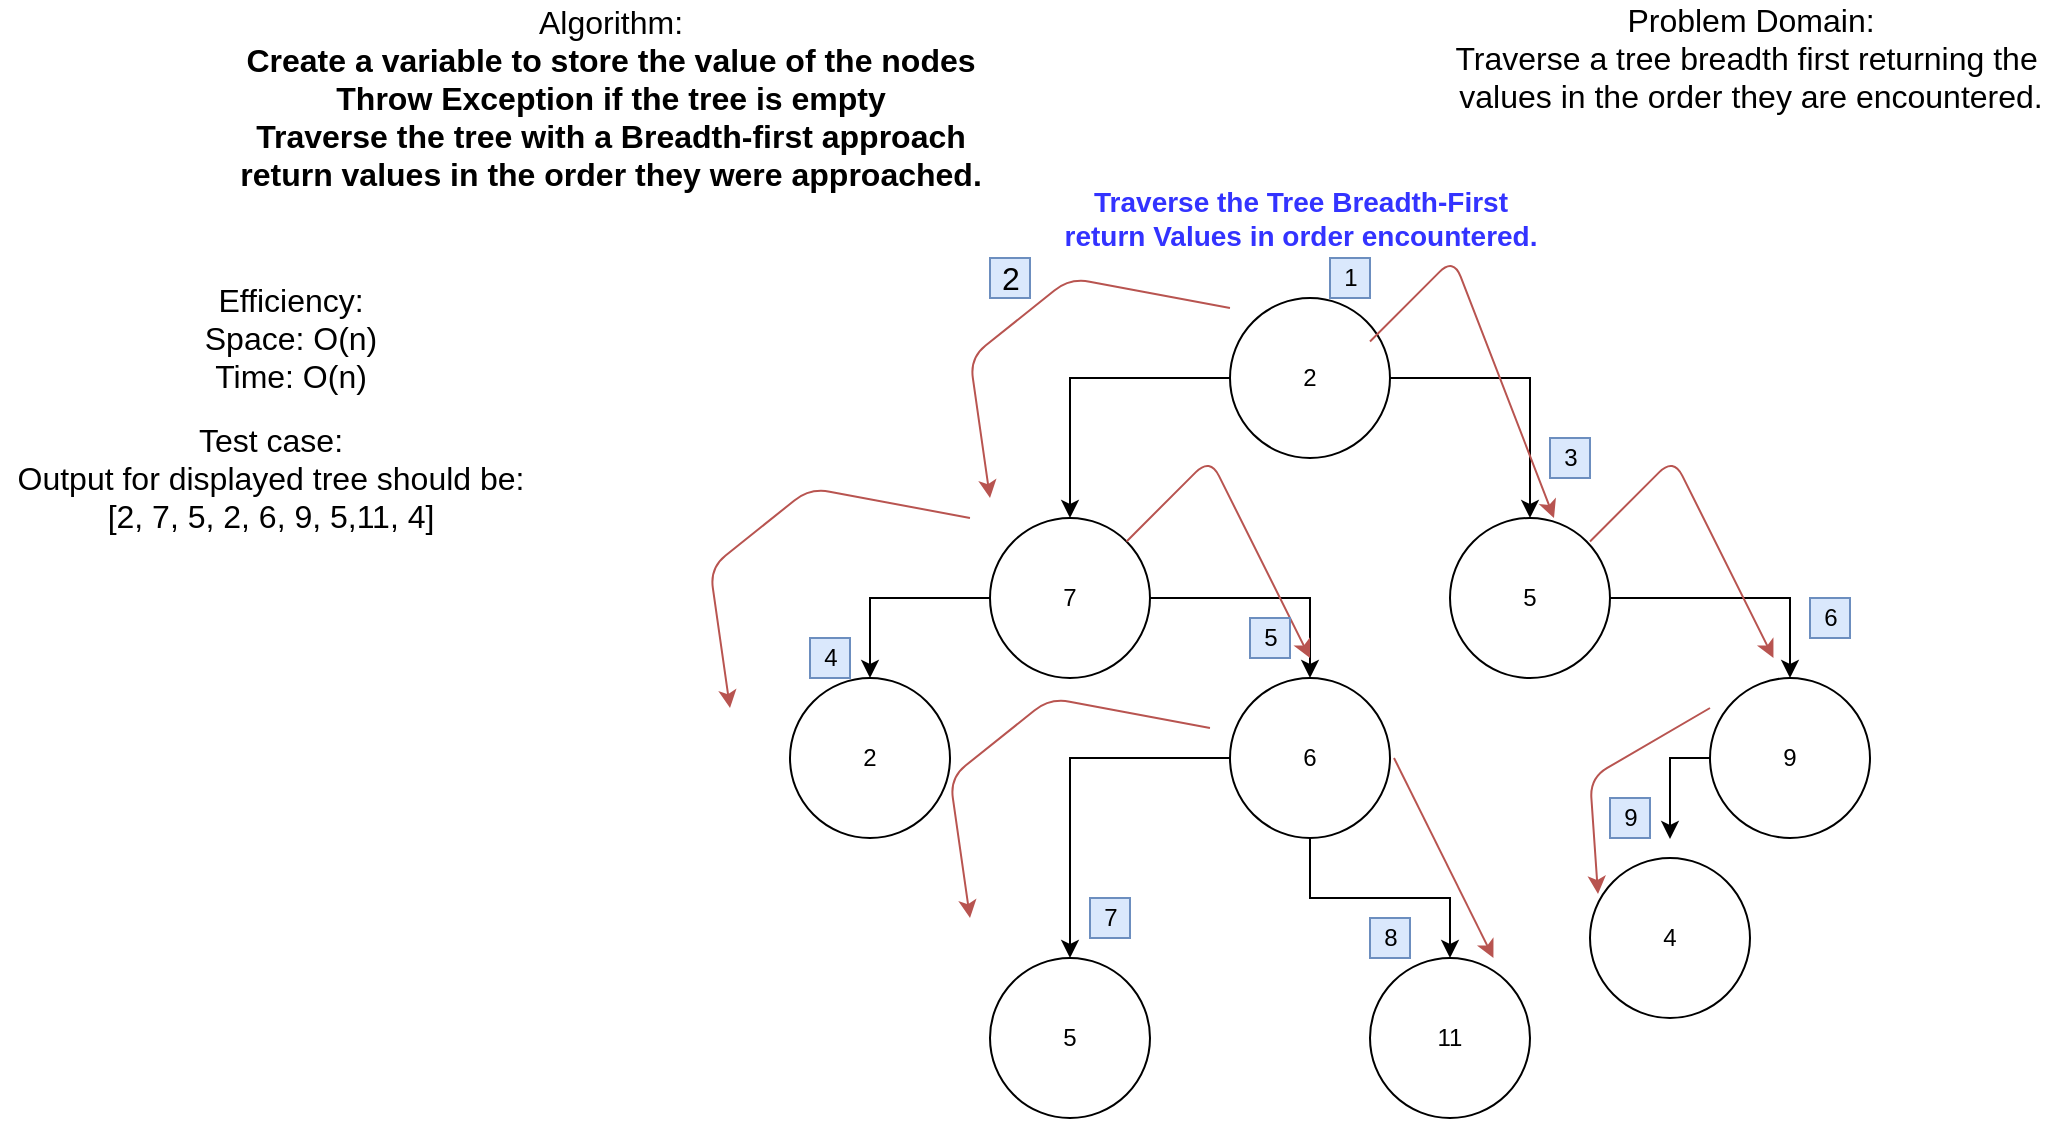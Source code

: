 <mxfile version="14.6.0" type="device"><diagram id="NUmE7xEPIxpXjOJBN2xn" name="Page-1"><mxGraphModel dx="2272" dy="762" grid="1" gridSize="10" guides="1" tooltips="1" connect="1" arrows="1" fold="1" page="1" pageScale="1" pageWidth="850" pageHeight="1100" math="0" shadow="0"><root><mxCell id="0"/><mxCell id="1" parent="0"/><mxCell id="6MChvGFRF95z8cJLNWbh-14" style="edgeStyle=orthogonalEdgeStyle;rounded=0;orthogonalLoop=1;jettySize=auto;html=1;entryX=0.5;entryY=0;entryDx=0;entryDy=0;" edge="1" parent="1" source="6MChvGFRF95z8cJLNWbh-1" target="6MChvGFRF95z8cJLNWbh-3"><mxGeometry relative="1" as="geometry"/></mxCell><mxCell id="6MChvGFRF95z8cJLNWbh-16" style="edgeStyle=orthogonalEdgeStyle;rounded=0;orthogonalLoop=1;jettySize=auto;html=1;" edge="1" parent="1" source="6MChvGFRF95z8cJLNWbh-1" target="6MChvGFRF95z8cJLNWbh-2"><mxGeometry relative="1" as="geometry"/></mxCell><mxCell id="6MChvGFRF95z8cJLNWbh-1" value="6" style="ellipse;whiteSpace=wrap;html=1;aspect=fixed;" vertex="1" parent="1"><mxGeometry x="380" y="350" width="80" height="80" as="geometry"/></mxCell><mxCell id="6MChvGFRF95z8cJLNWbh-2" value="11" style="ellipse;whiteSpace=wrap;html=1;aspect=fixed;" vertex="1" parent="1"><mxGeometry x="450" y="490" width="80" height="80" as="geometry"/></mxCell><mxCell id="6MChvGFRF95z8cJLNWbh-3" value="5" style="ellipse;whiteSpace=wrap;html=1;aspect=fixed;" vertex="1" parent="1"><mxGeometry x="260" y="490" width="80" height="80" as="geometry"/></mxCell><mxCell id="6MChvGFRF95z8cJLNWbh-18" style="edgeStyle=orthogonalEdgeStyle;rounded=0;orthogonalLoop=1;jettySize=auto;html=1;" edge="1" parent="1" source="6MChvGFRF95z8cJLNWbh-4"><mxGeometry relative="1" as="geometry"><mxPoint x="600" y="430" as="targetPoint"/></mxGeometry></mxCell><mxCell id="6MChvGFRF95z8cJLNWbh-4" value="9" style="ellipse;whiteSpace=wrap;html=1;aspect=fixed;" vertex="1" parent="1"><mxGeometry x="620" y="350" width="80" height="80" as="geometry"/></mxCell><mxCell id="6MChvGFRF95z8cJLNWbh-5" value="2" style="ellipse;whiteSpace=wrap;html=1;aspect=fixed;" vertex="1" parent="1"><mxGeometry x="160" y="350" width="80" height="80" as="geometry"/></mxCell><mxCell id="6MChvGFRF95z8cJLNWbh-17" style="edgeStyle=orthogonalEdgeStyle;rounded=0;orthogonalLoop=1;jettySize=auto;html=1;entryX=0.5;entryY=0;entryDx=0;entryDy=0;" edge="1" parent="1" source="6MChvGFRF95z8cJLNWbh-6" target="6MChvGFRF95z8cJLNWbh-4"><mxGeometry relative="1" as="geometry"/></mxCell><mxCell id="6MChvGFRF95z8cJLNWbh-6" value="5" style="ellipse;whiteSpace=wrap;html=1;aspect=fixed;" vertex="1" parent="1"><mxGeometry x="490" y="270" width="80" height="80" as="geometry"/></mxCell><mxCell id="6MChvGFRF95z8cJLNWbh-12" style="edgeStyle=orthogonalEdgeStyle;rounded=0;orthogonalLoop=1;jettySize=auto;html=1;entryX=0.5;entryY=0;entryDx=0;entryDy=0;" edge="1" parent="1" source="6MChvGFRF95z8cJLNWbh-7" target="6MChvGFRF95z8cJLNWbh-5"><mxGeometry relative="1" as="geometry"/></mxCell><mxCell id="6MChvGFRF95z8cJLNWbh-13" style="edgeStyle=orthogonalEdgeStyle;rounded=0;orthogonalLoop=1;jettySize=auto;html=1;entryX=0.5;entryY=0;entryDx=0;entryDy=0;" edge="1" parent="1" source="6MChvGFRF95z8cJLNWbh-7" target="6MChvGFRF95z8cJLNWbh-1"><mxGeometry relative="1" as="geometry"/></mxCell><mxCell id="6MChvGFRF95z8cJLNWbh-7" value="7" style="ellipse;whiteSpace=wrap;html=1;aspect=fixed;" vertex="1" parent="1"><mxGeometry x="260" y="270" width="80" height="80" as="geometry"/></mxCell><mxCell id="6MChvGFRF95z8cJLNWbh-10" style="edgeStyle=orthogonalEdgeStyle;rounded=0;orthogonalLoop=1;jettySize=auto;html=1;" edge="1" parent="1" source="6MChvGFRF95z8cJLNWbh-8" target="6MChvGFRF95z8cJLNWbh-6"><mxGeometry relative="1" as="geometry"><Array as="points"><mxPoint x="530" y="200"/></Array></mxGeometry></mxCell><mxCell id="6MChvGFRF95z8cJLNWbh-11" style="edgeStyle=orthogonalEdgeStyle;rounded=0;orthogonalLoop=1;jettySize=auto;html=1;" edge="1" parent="1" source="6MChvGFRF95z8cJLNWbh-8" target="6MChvGFRF95z8cJLNWbh-7"><mxGeometry relative="1" as="geometry"/></mxCell><mxCell id="6MChvGFRF95z8cJLNWbh-8" value="2" style="ellipse;whiteSpace=wrap;html=1;aspect=fixed;" vertex="1" parent="1"><mxGeometry x="380" y="160" width="80" height="80" as="geometry"/></mxCell><mxCell id="6MChvGFRF95z8cJLNWbh-9" value="4" style="ellipse;whiteSpace=wrap;html=1;aspect=fixed;" vertex="1" parent="1"><mxGeometry x="560" y="440" width="80" height="80" as="geometry"/></mxCell><mxCell id="6MChvGFRF95z8cJLNWbh-19" value="&lt;span style=&quot;font-size: 16px&quot;&gt;&lt;span style=&quot;font-weight: normal&quot;&gt;Algorithm:&lt;br&gt;&lt;/span&gt;Create a variable to store the value of the nodes&lt;br&gt;Throw Exception if the tree is empty&lt;br&gt;Traverse the tree with a Breadth-first approach&lt;br&gt;return values in the order they were approached.&lt;br&gt;&lt;/span&gt;" style="text;html=1;align=center;verticalAlign=middle;resizable=0;points=[];autosize=1;strokeColor=none;fontStyle=1" vertex="1" parent="1"><mxGeometry x="-125" y="20" width="390" height="80" as="geometry"/></mxCell><mxCell id="6MChvGFRF95z8cJLNWbh-20" value="&lt;font style=&quot;font-size: 16px&quot;&gt;Efficiency:&lt;br&gt;Space: O(n)&lt;br&gt;Time: O(n)&lt;/font&gt;" style="text;html=1;align=center;verticalAlign=middle;resizable=0;points=[];autosize=1;strokeColor=none;" vertex="1" parent="1"><mxGeometry x="-140" y="155" width="100" height="50" as="geometry"/></mxCell><mxCell id="6MChvGFRF95z8cJLNWbh-21" value="&lt;font color=&quot;#3333ff&quot; style=&quot;font-size: 14px&quot;&gt;&lt;b&gt;Traverse the Tree Breadth-First&lt;br&gt;return Values in order encountered.&lt;/b&gt;&lt;br&gt;&lt;/font&gt;" style="text;html=1;align=center;verticalAlign=middle;resizable=0;points=[];autosize=1;strokeColor=none;" vertex="1" parent="1"><mxGeometry x="290" y="100" width="250" height="40" as="geometry"/></mxCell><mxCell id="6MChvGFRF95z8cJLNWbh-22" value="&lt;font style=&quot;font-size: 16px&quot;&gt;Problem Domain:&lt;br&gt;Traverse a tree breadth first returning the&amp;nbsp;&lt;br&gt;values in the order they are encountered.&lt;/font&gt;" style="text;html=1;align=center;verticalAlign=middle;resizable=0;points=[];autosize=1;strokeColor=none;" vertex="1" parent="1"><mxGeometry x="485" y="15" width="310" height="50" as="geometry"/></mxCell><mxCell id="6MChvGFRF95z8cJLNWbh-23" value="&lt;font style=&quot;font-size: 16px&quot;&gt;Test case:&lt;br&gt;Output for displayed tree should be:&lt;br&gt;[2, 7, 5, 2, 6, 9, 5,11, 4]&lt;/font&gt;" style="text;html=1;align=center;verticalAlign=middle;resizable=0;points=[];autosize=1;strokeColor=none;" vertex="1" parent="1"><mxGeometry x="-235" y="225" width="270" height="50" as="geometry"/></mxCell><mxCell id="6MChvGFRF95z8cJLNWbh-24" value="" style="endArrow=classic;html=1;fillColor=#f8cecc;strokeColor=#b85450;" edge="1" parent="1"><mxGeometry width="50" height="50" relative="1" as="geometry"><mxPoint x="380" y="165" as="sourcePoint"/><mxPoint x="260" y="260" as="targetPoint"/><Array as="points"><mxPoint x="300" y="150"/><mxPoint x="250" y="190"/></Array></mxGeometry></mxCell><mxCell id="6MChvGFRF95z8cJLNWbh-25" value="" style="endArrow=classic;html=1;fillColor=#f8cecc;strokeColor=#b85450;" edge="1" parent="1"><mxGeometry width="50" height="50" relative="1" as="geometry"><mxPoint x="250" y="270" as="sourcePoint"/><mxPoint x="130" y="365" as="targetPoint"/><Array as="points"><mxPoint x="170" y="255"/><mxPoint x="120" y="295"/></Array></mxGeometry></mxCell><mxCell id="6MChvGFRF95z8cJLNWbh-26" value="" style="endArrow=classic;html=1;fillColor=#f8cecc;strokeColor=#b85450;" edge="1" parent="1"><mxGeometry width="50" height="50" relative="1" as="geometry"><mxPoint x="370" y="375" as="sourcePoint"/><mxPoint x="250" y="470" as="targetPoint"/><Array as="points"><mxPoint x="290" y="360"/><mxPoint x="240" y="400"/></Array></mxGeometry></mxCell><mxCell id="6MChvGFRF95z8cJLNWbh-27" value="" style="endArrow=classic;html=1;fillColor=#f8cecc;strokeColor=#b85450;entryX=0.05;entryY=0.225;entryDx=0;entryDy=0;entryPerimeter=0;" edge="1" parent="1" target="6MChvGFRF95z8cJLNWbh-9"><mxGeometry width="50" height="50" relative="1" as="geometry"><mxPoint x="620" y="365" as="sourcePoint"/><mxPoint x="550" y="450" as="targetPoint"/><Array as="points"><mxPoint x="560" y="400"/></Array></mxGeometry></mxCell><mxCell id="6MChvGFRF95z8cJLNWbh-28" value="" style="endArrow=classic;html=1;exitX=1;exitY=0;exitDx=0;exitDy=0;fillColor=#f8cecc;strokeColor=#b85450;" edge="1" parent="1" source="6MChvGFRF95z8cJLNWbh-7"><mxGeometry width="50" height="50" relative="1" as="geometry"><mxPoint x="310" y="310" as="sourcePoint"/><mxPoint x="420" y="340" as="targetPoint"/><Array as="points"><mxPoint x="370" y="240"/></Array></mxGeometry></mxCell><mxCell id="6MChvGFRF95z8cJLNWbh-29" value="" style="endArrow=classic;html=1;exitX=1;exitY=0;exitDx=0;exitDy=0;fillColor=#f8cecc;strokeColor=#b85450;" edge="1" parent="1"><mxGeometry width="50" height="50" relative="1" as="geometry"><mxPoint x="560.004" y="281.716" as="sourcePoint"/><mxPoint x="651.72" y="340" as="targetPoint"/><Array as="points"><mxPoint x="601.72" y="240"/></Array></mxGeometry></mxCell><mxCell id="6MChvGFRF95z8cJLNWbh-30" value="" style="endArrow=classic;html=1;fillColor=#f8cecc;strokeColor=#b85450;" edge="1" parent="1"><mxGeometry width="50" height="50" relative="1" as="geometry"><mxPoint x="462" y="390" as="sourcePoint"/><mxPoint x="511.72" y="490" as="targetPoint"/><Array as="points"><mxPoint x="461.72" y="390"/></Array></mxGeometry></mxCell><mxCell id="6MChvGFRF95z8cJLNWbh-31" value="" style="endArrow=classic;html=1;exitX=1;exitY=0;exitDx=0;exitDy=0;fillColor=#f8cecc;strokeColor=#b85450;" edge="1" parent="1"><mxGeometry width="50" height="50" relative="1" as="geometry"><mxPoint x="450.004" y="181.716" as="sourcePoint"/><mxPoint x="542" y="270" as="targetPoint"/><Array as="points"><mxPoint x="491.72" y="140"/></Array></mxGeometry></mxCell><mxCell id="6MChvGFRF95z8cJLNWbh-32" value="&lt;font style=&quot;font-size: 16px&quot;&gt;2&lt;/font&gt;" style="text;html=1;align=center;verticalAlign=middle;resizable=0;points=[];autosize=1;strokeColor=#6c8ebf;fillColor=#dae8fc;" vertex="1" parent="1"><mxGeometry x="260" y="140" width="20" height="20" as="geometry"/></mxCell><mxCell id="6MChvGFRF95z8cJLNWbh-33" value="1" style="text;html=1;align=center;verticalAlign=middle;resizable=0;points=[];autosize=1;strokeColor=#6c8ebf;fillColor=#dae8fc;" vertex="1" parent="1"><mxGeometry x="430" y="140" width="20" height="20" as="geometry"/></mxCell><mxCell id="6MChvGFRF95z8cJLNWbh-34" value="3" style="text;html=1;align=center;verticalAlign=middle;resizable=0;points=[];autosize=1;strokeColor=#6c8ebf;fillColor=#dae8fc;" vertex="1" parent="1"><mxGeometry x="540" y="230" width="20" height="20" as="geometry"/></mxCell><mxCell id="6MChvGFRF95z8cJLNWbh-35" value="4" style="text;html=1;align=center;verticalAlign=middle;resizable=0;points=[];autosize=1;strokeColor=#6c8ebf;fillColor=#dae8fc;" vertex="1" parent="1"><mxGeometry x="170" y="330" width="20" height="20" as="geometry"/></mxCell><mxCell id="6MChvGFRF95z8cJLNWbh-36" value="5" style="text;html=1;align=center;verticalAlign=middle;resizable=0;points=[];autosize=1;strokeColor=#6c8ebf;fillColor=#dae8fc;" vertex="1" parent="1"><mxGeometry x="390" y="320" width="20" height="20" as="geometry"/></mxCell><mxCell id="6MChvGFRF95z8cJLNWbh-37" value="6" style="text;html=1;align=center;verticalAlign=middle;resizable=0;points=[];autosize=1;strokeColor=#6c8ebf;fillColor=#dae8fc;" vertex="1" parent="1"><mxGeometry x="670" y="310" width="20" height="20" as="geometry"/></mxCell><mxCell id="6MChvGFRF95z8cJLNWbh-38" value="7" style="text;html=1;align=center;verticalAlign=middle;resizable=0;points=[];autosize=1;strokeColor=#6c8ebf;fillColor=#dae8fc;" vertex="1" parent="1"><mxGeometry x="310" y="460" width="20" height="20" as="geometry"/></mxCell><mxCell id="6MChvGFRF95z8cJLNWbh-39" value="8" style="text;html=1;align=center;verticalAlign=middle;resizable=0;points=[];autosize=1;strokeColor=#6c8ebf;fillColor=#dae8fc;" vertex="1" parent="1"><mxGeometry x="450" y="470" width="20" height="20" as="geometry"/></mxCell><mxCell id="6MChvGFRF95z8cJLNWbh-40" value="9" style="text;html=1;align=center;verticalAlign=middle;resizable=0;points=[];autosize=1;strokeColor=#6c8ebf;fillColor=#dae8fc;" vertex="1" parent="1"><mxGeometry x="570" y="410" width="20" height="20" as="geometry"/></mxCell></root></mxGraphModel></diagram></mxfile>